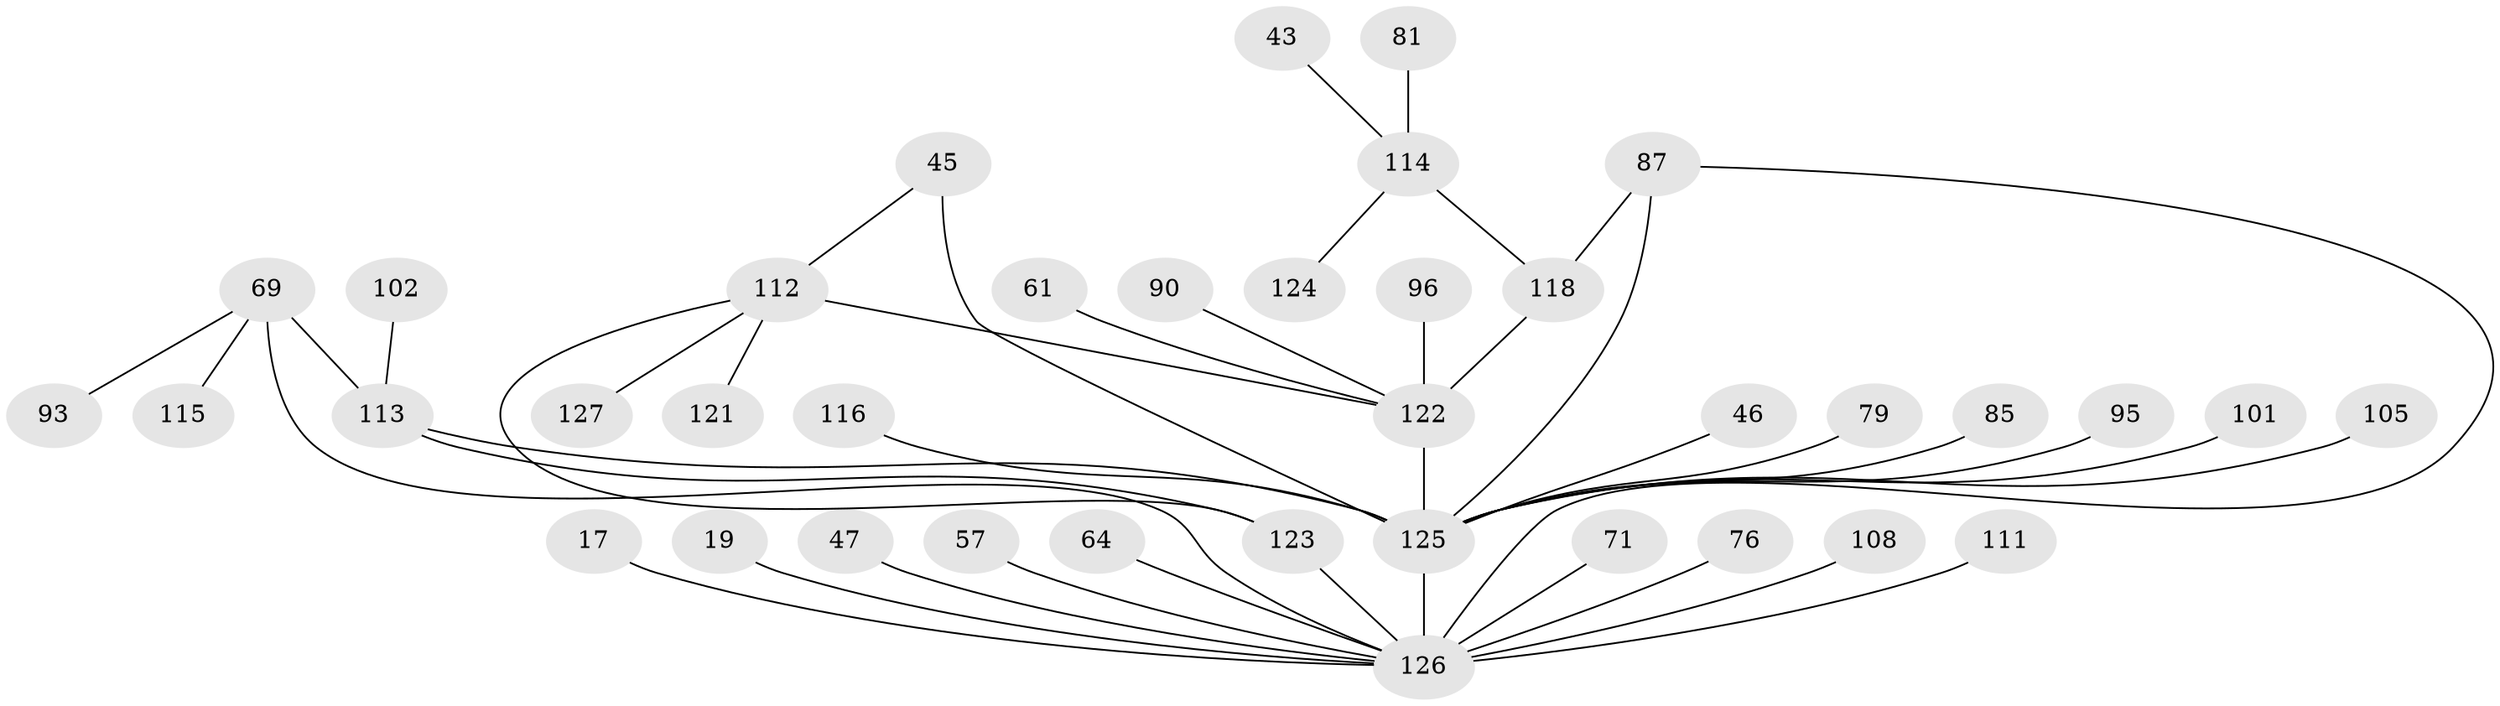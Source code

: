 // original degree distribution, {3: 0.1968503937007874, 6: 0.015748031496062992, 5: 0.031496062992125984, 4: 0.11023622047244094, 11: 0.007874015748031496, 1: 0.33070866141732286, 2: 0.2992125984251969, 8: 0.007874015748031496}
// Generated by graph-tools (version 1.1) at 2025/45/03/04/25 21:45:58]
// undirected, 38 vertices, 43 edges
graph export_dot {
graph [start="1"]
  node [color=gray90,style=filled];
  17;
  19;
  43;
  45 [super="+7+28+27"];
  46 [super="+35"];
  47;
  57;
  61;
  64;
  69 [super="+15"];
  71;
  76;
  79;
  81 [super="+78"];
  85 [super="+40"];
  87 [super="+2"];
  90;
  93;
  95;
  96;
  101 [super="+75"];
  102;
  105 [super="+82"];
  108;
  111;
  112 [super="+91"];
  113 [super="+100+88"];
  114 [super="+24+41+42"];
  115;
  116 [super="+59"];
  118 [super="+98+97+92+106"];
  121;
  122 [super="+52+62+84+119+117+107"];
  123 [super="+33"];
  124;
  125 [super="+70+104+109+58"];
  126 [super="+89+120"];
  127;
  17 -- 126;
  19 -- 126;
  43 -- 114;
  45 -- 125 [weight=4];
  45 -- 112 [weight=2];
  46 -- 125;
  47 -- 126;
  57 -- 126;
  61 -- 122;
  64 -- 126;
  69 -- 93;
  69 -- 115;
  69 -- 126;
  69 -- 113 [weight=2];
  71 -- 126;
  76 -- 126;
  79 -- 125;
  81 -- 114 [weight=2];
  85 -- 125;
  87 -- 125 [weight=4];
  87 -- 118;
  87 -- 126;
  90 -- 122;
  95 -- 125;
  96 -- 122;
  101 -- 125;
  102 -- 113;
  105 -- 125;
  108 -- 126;
  111 -- 126;
  112 -- 121;
  112 -- 122;
  112 -- 123;
  112 -- 127;
  113 -- 123;
  113 -- 125;
  114 -- 118;
  114 -- 124;
  116 -- 125;
  118 -- 122;
  122 -- 125 [weight=5];
  123 -- 126;
  125 -- 126 [weight=6];
}
